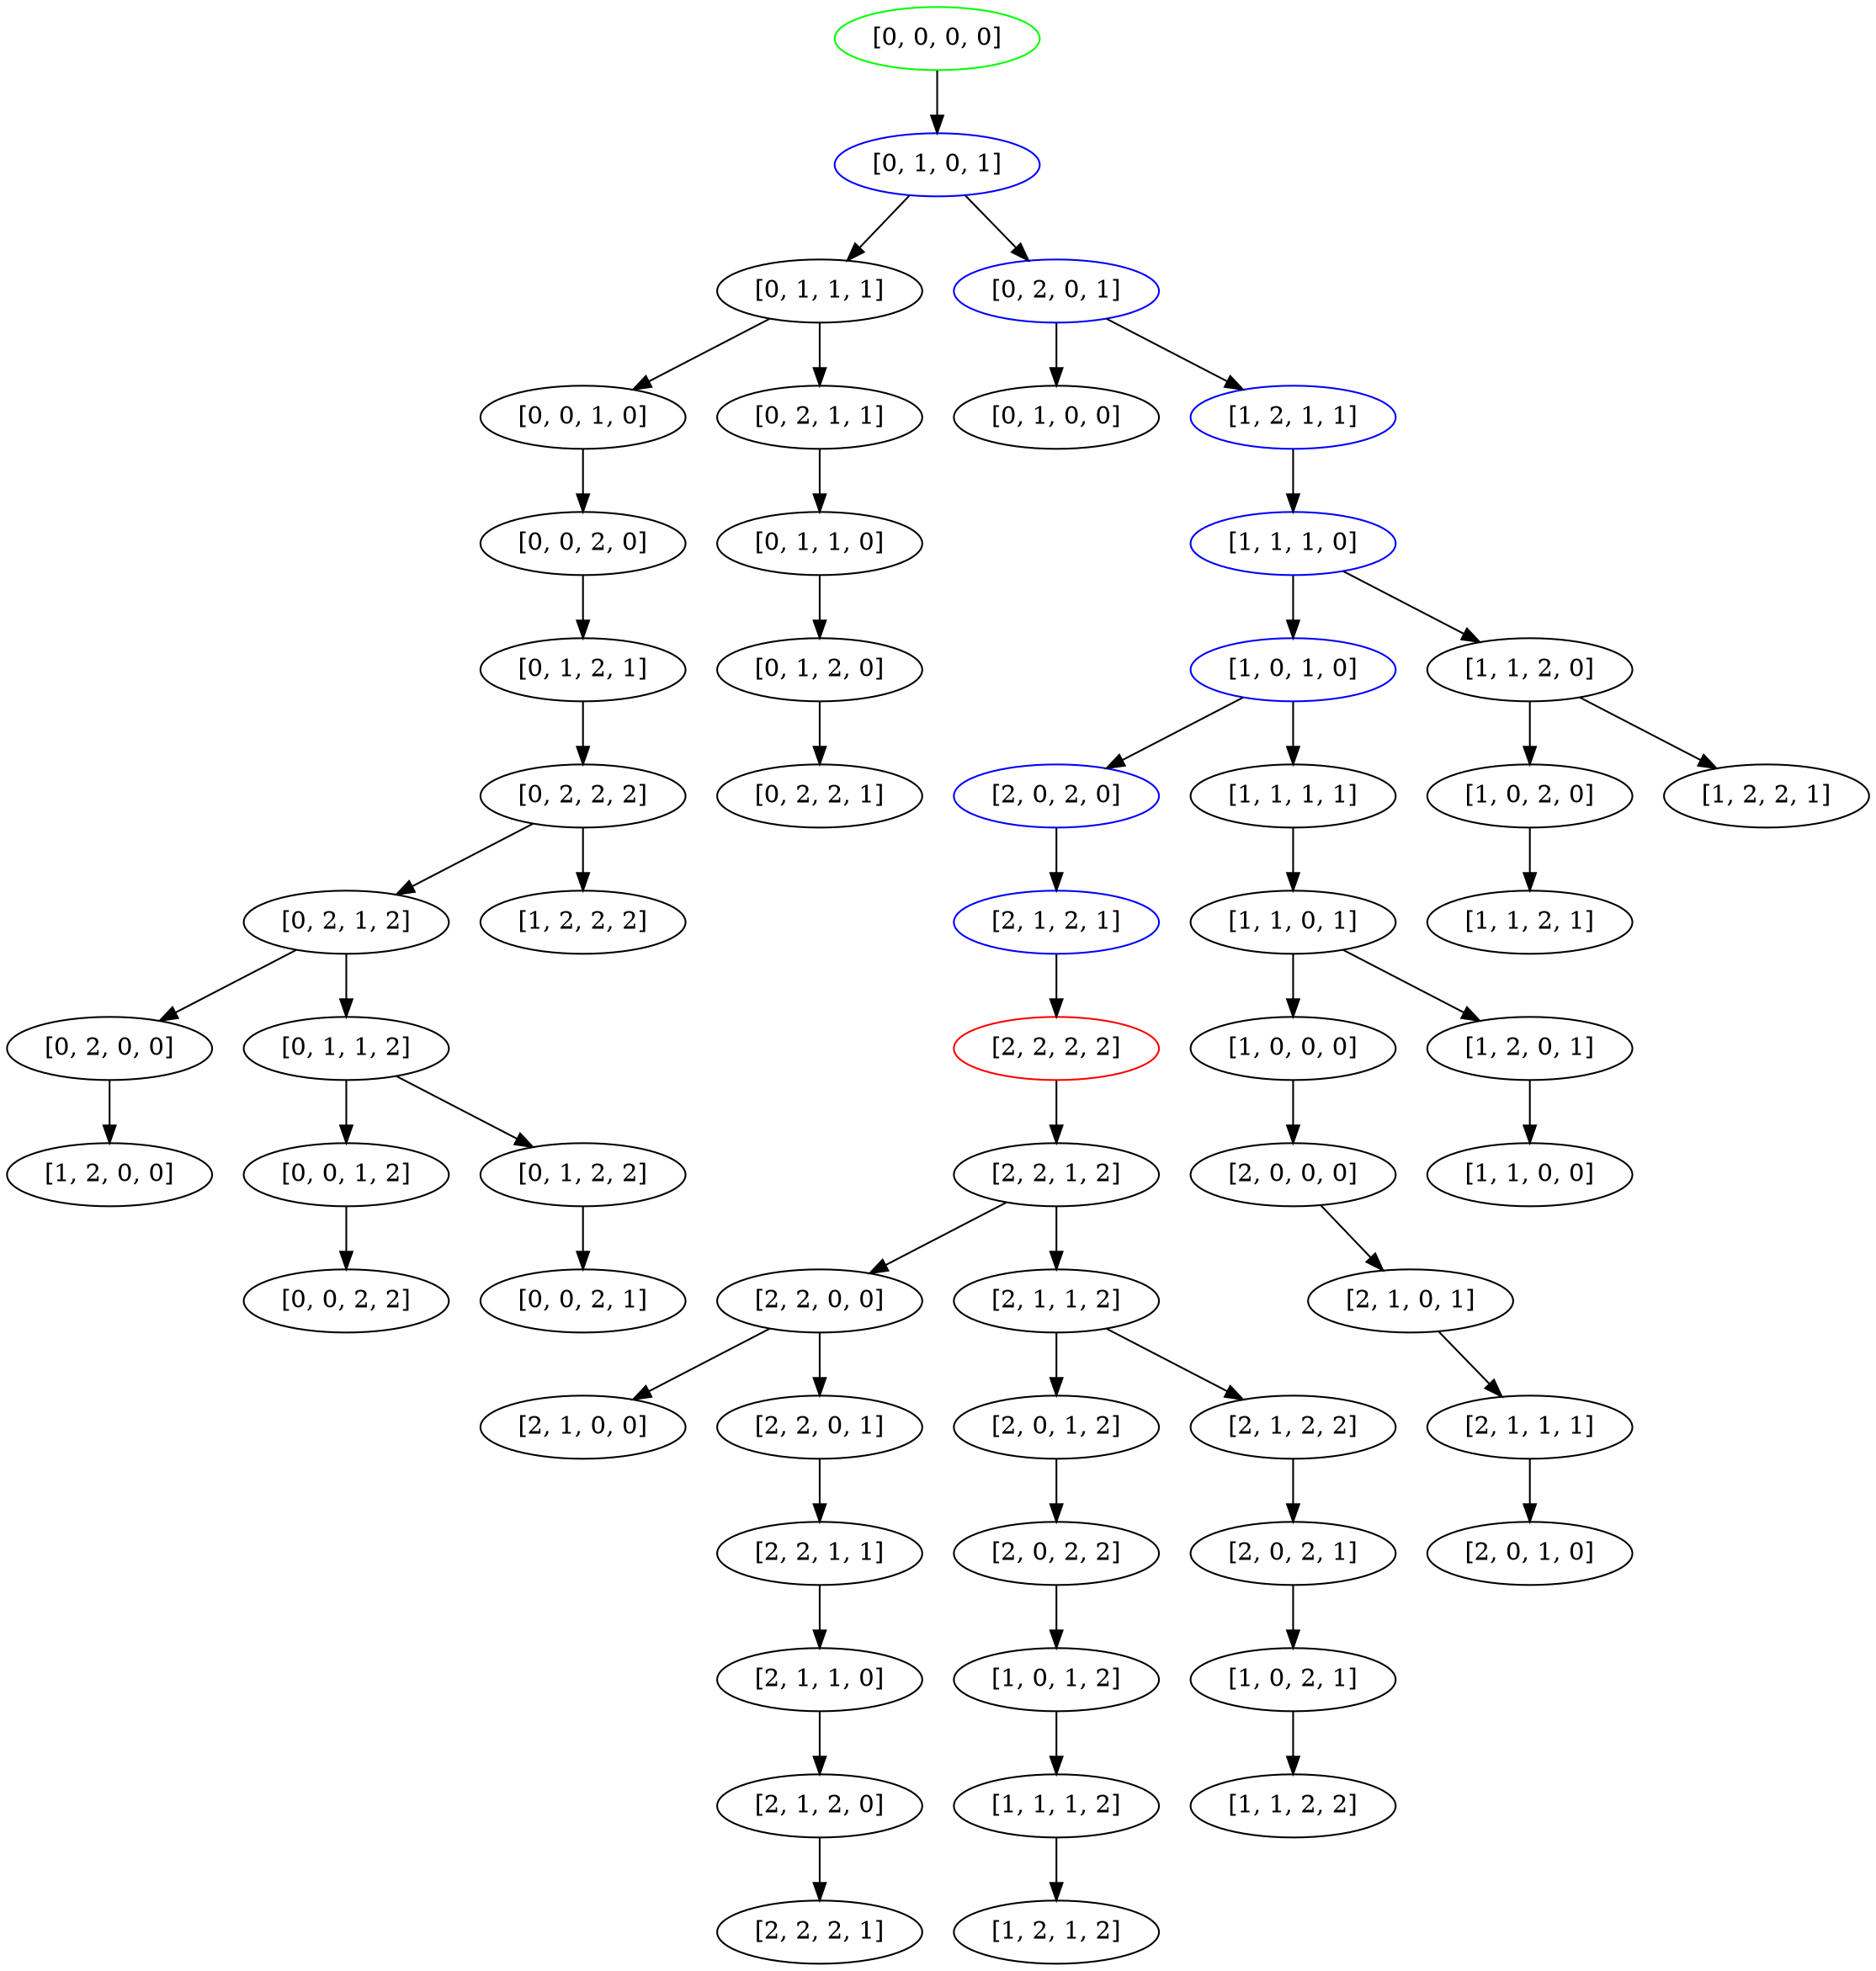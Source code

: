 DiGraph G {"[0, 0, 0, 0]" -> "[0, 1, 0, 1]";"[0, 1, 0, 1]" -> "[0, 1, 1, 1]";"[0, 1, 0, 1]" -> "[0, 2, 0, 1]";"[0, 1, 1, 1]" -> "[0, 0, 1, 0]";"[0, 1, 1, 1]" -> "[0, 2, 1, 1]";"[0, 2, 0, 1]" -> "[0, 1, 0, 0]";"[0, 2, 0, 1]" -> "[1, 2, 1, 1]";"[0, 0, 1, 0]" -> "[0, 0, 2, 0]";"[0, 2, 1, 1]" -> "[0, 1, 1, 0]";"[1, 2, 1, 1]" -> "[1, 1, 1, 0]";"[0, 0, 2, 0]" -> "[0, 1, 2, 1]";"[0, 1, 1, 0]" -> "[0, 1, 2, 0]";"[1, 1, 1, 0]" -> "[1, 0, 1, 0]";"[1, 1, 1, 0]" -> "[1, 1, 2, 0]";"[0, 1, 2, 1]" -> "[0, 2, 2, 2]";"[0, 1, 2, 0]" -> "[0, 2, 2, 1]";"[1, 0, 1, 0]" -> "[2, 0, 2, 0]";"[1, 0, 1, 0]" -> "[1, 1, 1, 1]";"[1, 1, 2, 0]" -> "[1, 0, 2, 0]";"[1, 1, 2, 0]" -> "[1, 2, 2, 1]";"[0, 2, 2, 2]" -> "[0, 2, 1, 2]";"[0, 2, 2, 2]" -> "[1, 2, 2, 2]";"[2, 0, 2, 0]" -> "[2, 1, 2, 1]";"[1, 1, 1, 1]" -> "[1, 1, 0, 1]";"[1, 0, 2, 0]" -> "[1, 1, 2, 1]";"[0, 2, 1, 2]" -> "[0, 2, 0, 0]";"[0, 2, 1, 2]" -> "[0, 1, 1, 2]";"[2, 1, 2, 1]" -> "[2, 2, 2, 2]";"[1, 1, 0, 1]" -> "[1, 0, 0, 0]";"[1, 1, 0, 1]" -> "[1, 2, 0, 1]";"[0, 2, 0, 0]" -> "[1, 2, 0, 0]";"[0, 1, 1, 2]" -> "[0, 0, 1, 2]";"[0, 1, 1, 2]" -> "[0, 1, 2, 2]";"[2, 2, 2, 2]" -> "[2, 2, 1, 2]";"[1, 0, 0, 0]" -> "[2, 0, 0, 0]";"[1, 2, 0, 1]" -> "[1, 1, 0, 0]";"[0, 0, 1, 2]" -> "[0, 0, 2, 2]";"[0, 1, 2, 2]" -> "[0, 0, 2, 1]";"[2, 2, 1, 2]" -> "[2, 2, 0, 0]";"[2, 2, 1, 2]" -> "[2, 1, 1, 2]";"[2, 0, 0, 0]" -> "[2, 1, 0, 1]";"[2, 2, 0, 0]" -> "[2, 1, 0, 0]";"[2, 2, 0, 0]" -> "[2, 2, 0, 1]";"[2, 1, 1, 2]" -> "[2, 0, 1, 2]";"[2, 1, 1, 2]" -> "[2, 1, 2, 2]";"[2, 1, 0, 1]" -> "[2, 1, 1, 1]";"[2, 2, 0, 1]" -> "[2, 2, 1, 1]";"[2, 0, 1, 2]" -> "[2, 0, 2, 2]";"[2, 1, 2, 2]" -> "[2, 0, 2, 1]";"[2, 1, 1, 1]" -> "[2, 0, 1, 0]";"[2, 2, 1, 1]" -> "[2, 1, 1, 0]";"[2, 0, 2, 2]" -> "[1, 0, 1, 2]";"[2, 0, 2, 1]" -> "[1, 0, 2, 1]";"[2, 1, 1, 0]" -> "[2, 1, 2, 0]";"[1, 0, 1, 2]" -> "[1, 1, 1, 2]";"[1, 0, 2, 1]" -> "[1, 1, 2, 2]";"[2, 1, 2, 0]" -> "[2, 2, 2, 1]";"[1, 1, 1, 2]" -> "[1, 2, 1, 2]";"[0, 1, 0, 1]" [color=blue];"[0, 2, 0, 1]" [color=blue];"[1, 2, 1, 1]" [color=blue];"[1, 1, 1, 0]" [color=blue];"[1, 0, 1, 0]" [color=blue];"[2, 0, 2, 0]" [color=blue];"[2, 1, 2, 1]" [color=blue];"[0, 0, 0, 0]" [color=green];"[2, 2, 2, 2]" [color=red];}